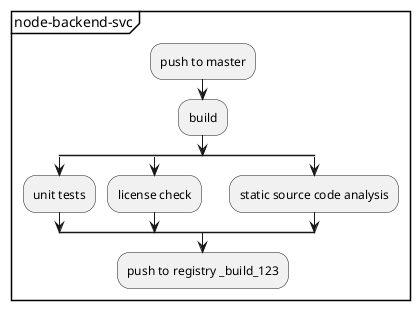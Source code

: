 @startuml

partition node-backend-svc {
    :push to master;
    :build;
    split
    :unit tests;
    split again
    :license check;
    split again
    :static source code analysis;
    end split
    :push to registry _build_123;
}

@enduml
